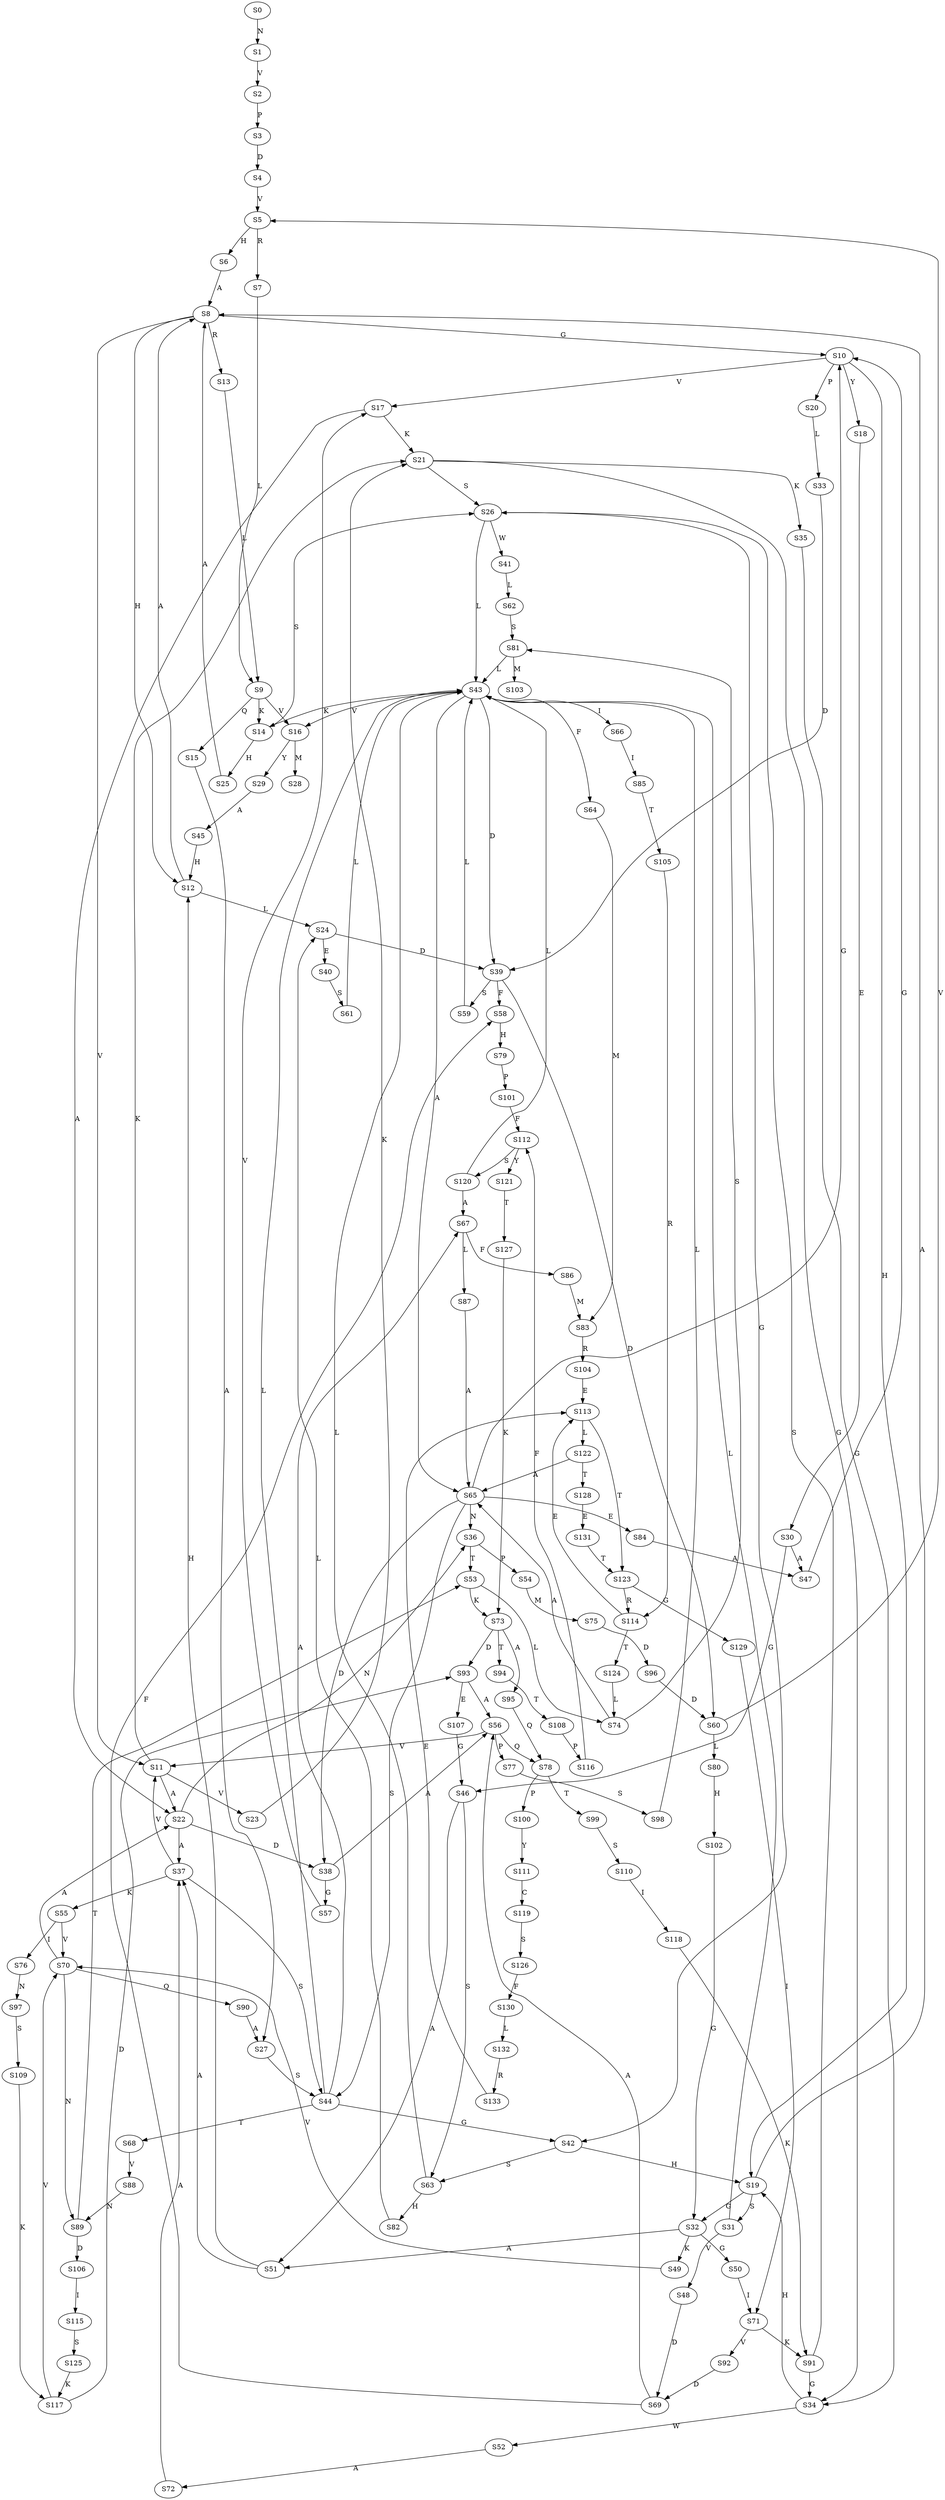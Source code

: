 strict digraph  {
	S0 -> S1 [ label = N ];
	S1 -> S2 [ label = V ];
	S2 -> S3 [ label = P ];
	S3 -> S4 [ label = D ];
	S4 -> S5 [ label = V ];
	S5 -> S6 [ label = H ];
	S5 -> S7 [ label = R ];
	S6 -> S8 [ label = A ];
	S7 -> S9 [ label = L ];
	S8 -> S10 [ label = G ];
	S8 -> S11 [ label = V ];
	S8 -> S12 [ label = H ];
	S8 -> S13 [ label = R ];
	S9 -> S14 [ label = K ];
	S9 -> S15 [ label = Q ];
	S9 -> S16 [ label = V ];
	S10 -> S17 [ label = V ];
	S10 -> S18 [ label = Y ];
	S10 -> S19 [ label = H ];
	S10 -> S20 [ label = P ];
	S11 -> S21 [ label = K ];
	S11 -> S22 [ label = A ];
	S11 -> S23 [ label = V ];
	S12 -> S8 [ label = A ];
	S12 -> S24 [ label = L ];
	S13 -> S9 [ label = L ];
	S14 -> S25 [ label = H ];
	S14 -> S26 [ label = S ];
	S15 -> S27 [ label = A ];
	S16 -> S28 [ label = M ];
	S16 -> S29 [ label = Y ];
	S17 -> S21 [ label = K ];
	S17 -> S22 [ label = A ];
	S18 -> S30 [ label = E ];
	S19 -> S31 [ label = S ];
	S19 -> S32 [ label = G ];
	S19 -> S8 [ label = A ];
	S20 -> S33 [ label = L ];
	S21 -> S34 [ label = G ];
	S21 -> S35 [ label = K ];
	S21 -> S26 [ label = S ];
	S22 -> S36 [ label = N ];
	S22 -> S37 [ label = A ];
	S22 -> S38 [ label = D ];
	S23 -> S21 [ label = K ];
	S24 -> S39 [ label = D ];
	S24 -> S40 [ label = E ];
	S25 -> S8 [ label = A ];
	S26 -> S41 [ label = W ];
	S26 -> S42 [ label = G ];
	S26 -> S43 [ label = L ];
	S27 -> S44 [ label = S ];
	S29 -> S45 [ label = A ];
	S30 -> S46 [ label = G ];
	S30 -> S47 [ label = A ];
	S31 -> S43 [ label = L ];
	S31 -> S48 [ label = V ];
	S32 -> S49 [ label = K ];
	S32 -> S50 [ label = G ];
	S32 -> S51 [ label = A ];
	S33 -> S39 [ label = D ];
	S34 -> S52 [ label = W ];
	S34 -> S19 [ label = H ];
	S35 -> S34 [ label = G ];
	S36 -> S53 [ label = T ];
	S36 -> S54 [ label = P ];
	S37 -> S55 [ label = K ];
	S37 -> S44 [ label = S ];
	S37 -> S11 [ label = V ];
	S38 -> S56 [ label = A ];
	S38 -> S57 [ label = G ];
	S39 -> S58 [ label = F ];
	S39 -> S59 [ label = S ];
	S39 -> S60 [ label = D ];
	S40 -> S61 [ label = S ];
	S41 -> S62 [ label = L ];
	S42 -> S19 [ label = H ];
	S42 -> S63 [ label = S ];
	S43 -> S16 [ label = V ];
	S43 -> S64 [ label = F ];
	S43 -> S39 [ label = D ];
	S43 -> S65 [ label = A ];
	S43 -> S66 [ label = I ];
	S43 -> S14 [ label = K ];
	S44 -> S42 [ label = G ];
	S44 -> S43 [ label = L ];
	S44 -> S67 [ label = A ];
	S44 -> S68 [ label = T ];
	S45 -> S12 [ label = H ];
	S46 -> S51 [ label = A ];
	S46 -> S63 [ label = S ];
	S47 -> S10 [ label = G ];
	S48 -> S69 [ label = D ];
	S49 -> S70 [ label = V ];
	S50 -> S71 [ label = I ];
	S51 -> S12 [ label = H ];
	S51 -> S37 [ label = A ];
	S52 -> S72 [ label = A ];
	S53 -> S73 [ label = K ];
	S53 -> S74 [ label = L ];
	S54 -> S75 [ label = M ];
	S55 -> S70 [ label = V ];
	S55 -> S76 [ label = I ];
	S56 -> S77 [ label = P ];
	S56 -> S11 [ label = V ];
	S56 -> S78 [ label = Q ];
	S57 -> S17 [ label = V ];
	S58 -> S79 [ label = H ];
	S59 -> S43 [ label = L ];
	S60 -> S5 [ label = V ];
	S60 -> S80 [ label = L ];
	S61 -> S43 [ label = L ];
	S62 -> S81 [ label = S ];
	S63 -> S43 [ label = L ];
	S63 -> S82 [ label = H ];
	S64 -> S83 [ label = M ];
	S65 -> S84 [ label = E ];
	S65 -> S38 [ label = D ];
	S65 -> S36 [ label = N ];
	S65 -> S44 [ label = S ];
	S65 -> S10 [ label = G ];
	S66 -> S85 [ label = I ];
	S67 -> S86 [ label = F ];
	S67 -> S87 [ label = L ];
	S68 -> S88 [ label = V ];
	S69 -> S58 [ label = F ];
	S69 -> S56 [ label = A ];
	S70 -> S89 [ label = N ];
	S70 -> S90 [ label = Q ];
	S70 -> S22 [ label = A ];
	S71 -> S91 [ label = K ];
	S71 -> S92 [ label = V ];
	S72 -> S37 [ label = A ];
	S73 -> S93 [ label = D ];
	S73 -> S94 [ label = T ];
	S73 -> S95 [ label = A ];
	S74 -> S65 [ label = A ];
	S74 -> S81 [ label = S ];
	S75 -> S96 [ label = D ];
	S76 -> S97 [ label = N ];
	S77 -> S98 [ label = S ];
	S78 -> S99 [ label = T ];
	S78 -> S100 [ label = P ];
	S79 -> S101 [ label = P ];
	S80 -> S102 [ label = H ];
	S81 -> S103 [ label = M ];
	S81 -> S43 [ label = L ];
	S82 -> S24 [ label = L ];
	S83 -> S104 [ label = R ];
	S84 -> S47 [ label = A ];
	S85 -> S105 [ label = T ];
	S86 -> S83 [ label = M ];
	S87 -> S65 [ label = A ];
	S88 -> S89 [ label = N ];
	S89 -> S53 [ label = T ];
	S89 -> S106 [ label = D ];
	S90 -> S27 [ label = A ];
	S91 -> S34 [ label = G ];
	S91 -> S26 [ label = S ];
	S92 -> S69 [ label = D ];
	S93 -> S56 [ label = A ];
	S93 -> S107 [ label = E ];
	S94 -> S108 [ label = T ];
	S95 -> S78 [ label = Q ];
	S96 -> S60 [ label = D ];
	S97 -> S109 [ label = S ];
	S98 -> S43 [ label = L ];
	S99 -> S110 [ label = S ];
	S100 -> S111 [ label = Y ];
	S101 -> S112 [ label = F ];
	S102 -> S32 [ label = G ];
	S104 -> S113 [ label = E ];
	S105 -> S114 [ label = R ];
	S106 -> S115 [ label = I ];
	S107 -> S46 [ label = G ];
	S108 -> S116 [ label = P ];
	S109 -> S117 [ label = K ];
	S110 -> S118 [ label = I ];
	S111 -> S119 [ label = C ];
	S112 -> S120 [ label = S ];
	S112 -> S121 [ label = Y ];
	S113 -> S122 [ label = L ];
	S113 -> S123 [ label = T ];
	S114 -> S124 [ label = T ];
	S114 -> S113 [ label = E ];
	S115 -> S125 [ label = S ];
	S116 -> S112 [ label = F ];
	S117 -> S93 [ label = D ];
	S117 -> S70 [ label = V ];
	S118 -> S91 [ label = K ];
	S119 -> S126 [ label = S ];
	S120 -> S43 [ label = L ];
	S120 -> S67 [ label = A ];
	S121 -> S127 [ label = T ];
	S122 -> S65 [ label = A ];
	S122 -> S128 [ label = T ];
	S123 -> S114 [ label = R ];
	S123 -> S129 [ label = G ];
	S124 -> S74 [ label = L ];
	S125 -> S117 [ label = K ];
	S126 -> S130 [ label = F ];
	S127 -> S73 [ label = K ];
	S128 -> S131 [ label = E ];
	S129 -> S71 [ label = I ];
	S130 -> S132 [ label = L ];
	S131 -> S123 [ label = T ];
	S132 -> S133 [ label = R ];
	S133 -> S113 [ label = E ];
}
